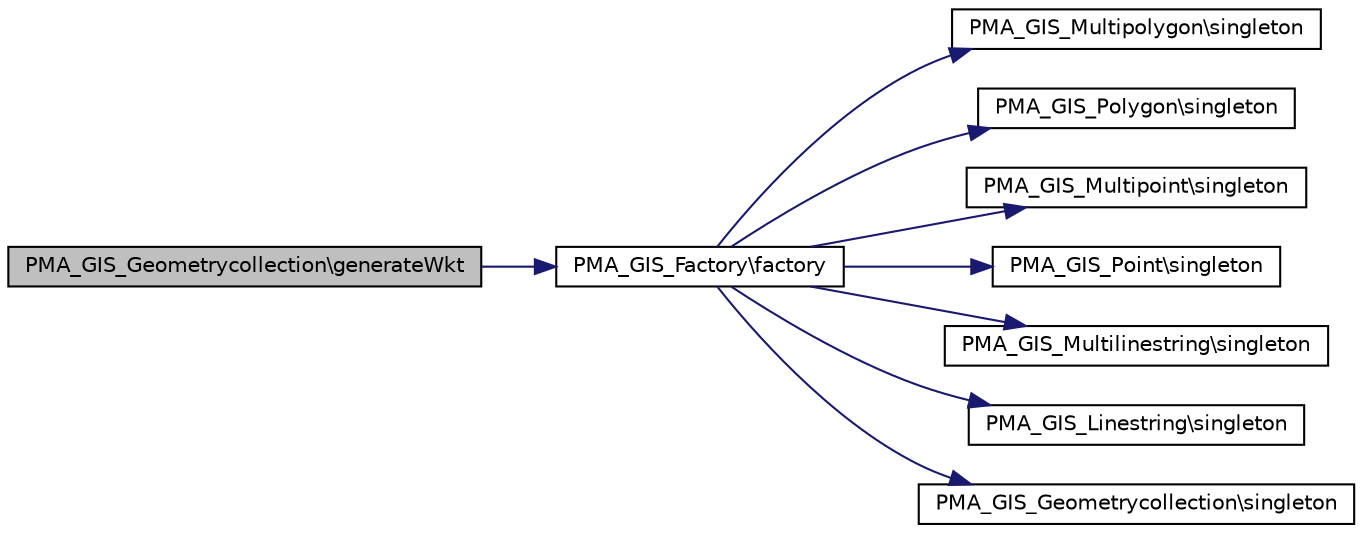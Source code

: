 digraph G
{
  edge [fontname="Helvetica",fontsize="10",labelfontname="Helvetica",labelfontsize="10"];
  node [fontname="Helvetica",fontsize="10",shape=record];
  rankdir="LR";
  Node1 [label="PMA_GIS_Geometrycollection\\generateWkt",height=0.2,width=0.4,color="black", fillcolor="grey75", style="filled" fontcolor="black"];
  Node1 -> Node2 [color="midnightblue",fontsize="10",style="solid",fontname="Helvetica"];
  Node2 [label="PMA_GIS_Factory\\factory",height=0.2,width=0.4,color="black", fillcolor="white", style="filled",URL="$classPMA__GIS__Factory.html#ab2a27d7954ca8e44c85eaad1da3d2ed6",tooltip="Returns the singleton instance of geometric class of the given type."];
  Node2 -> Node3 [color="midnightblue",fontsize="10",style="solid",fontname="Helvetica"];
  Node3 [label="PMA_GIS_Multipolygon\\singleton",height=0.2,width=0.4,color="black", fillcolor="white", style="filled",URL="$classPMA__GIS__Multipolygon.html#abfbb9a788e11a6c0bec37dfba29bfa43",tooltip="Returns the singleton."];
  Node2 -> Node4 [color="midnightblue",fontsize="10",style="solid",fontname="Helvetica"];
  Node4 [label="PMA_GIS_Polygon\\singleton",height=0.2,width=0.4,color="black", fillcolor="white", style="filled",URL="$classPMA__GIS__Polygon.html#a072ea5428bf2793142a6bfead98be2b9",tooltip="Returns the singleton."];
  Node2 -> Node5 [color="midnightblue",fontsize="10",style="solid",fontname="Helvetica"];
  Node5 [label="PMA_GIS_Multipoint\\singleton",height=0.2,width=0.4,color="black", fillcolor="white", style="filled",URL="$classPMA__GIS__Multipoint.html#a55a9abe6cf318d3456830a02a38d0054",tooltip="Returns the singleton."];
  Node2 -> Node6 [color="midnightblue",fontsize="10",style="solid",fontname="Helvetica"];
  Node6 [label="PMA_GIS_Point\\singleton",height=0.2,width=0.4,color="black", fillcolor="white", style="filled",URL="$classPMA__GIS__Point.html#ac3c1cc2f754a1df793726caf3fedb23c",tooltip="Returns the singleton."];
  Node2 -> Node7 [color="midnightblue",fontsize="10",style="solid",fontname="Helvetica"];
  Node7 [label="PMA_GIS_Multilinestring\\singleton",height=0.2,width=0.4,color="black", fillcolor="white", style="filled",URL="$classPMA__GIS__Multilinestring.html#aa0f1d2663f1ce229e565f3c8e968488d",tooltip="Returns the singleton."];
  Node2 -> Node8 [color="midnightblue",fontsize="10",style="solid",fontname="Helvetica"];
  Node8 [label="PMA_GIS_Linestring\\singleton",height=0.2,width=0.4,color="black", fillcolor="white", style="filled",URL="$classPMA__GIS__Linestring.html#a883d963904182b4344b2a5cd7c24ccdc",tooltip="Returns the singleton."];
  Node2 -> Node9 [color="midnightblue",fontsize="10",style="solid",fontname="Helvetica"];
  Node9 [label="PMA_GIS_Geometrycollection\\singleton",height=0.2,width=0.4,color="black", fillcolor="white", style="filled",URL="$classPMA__GIS__Geometrycollection.html#a9ada12a0f540af5be3be02bb44b51fcb",tooltip="Returns the singleton."];
}
